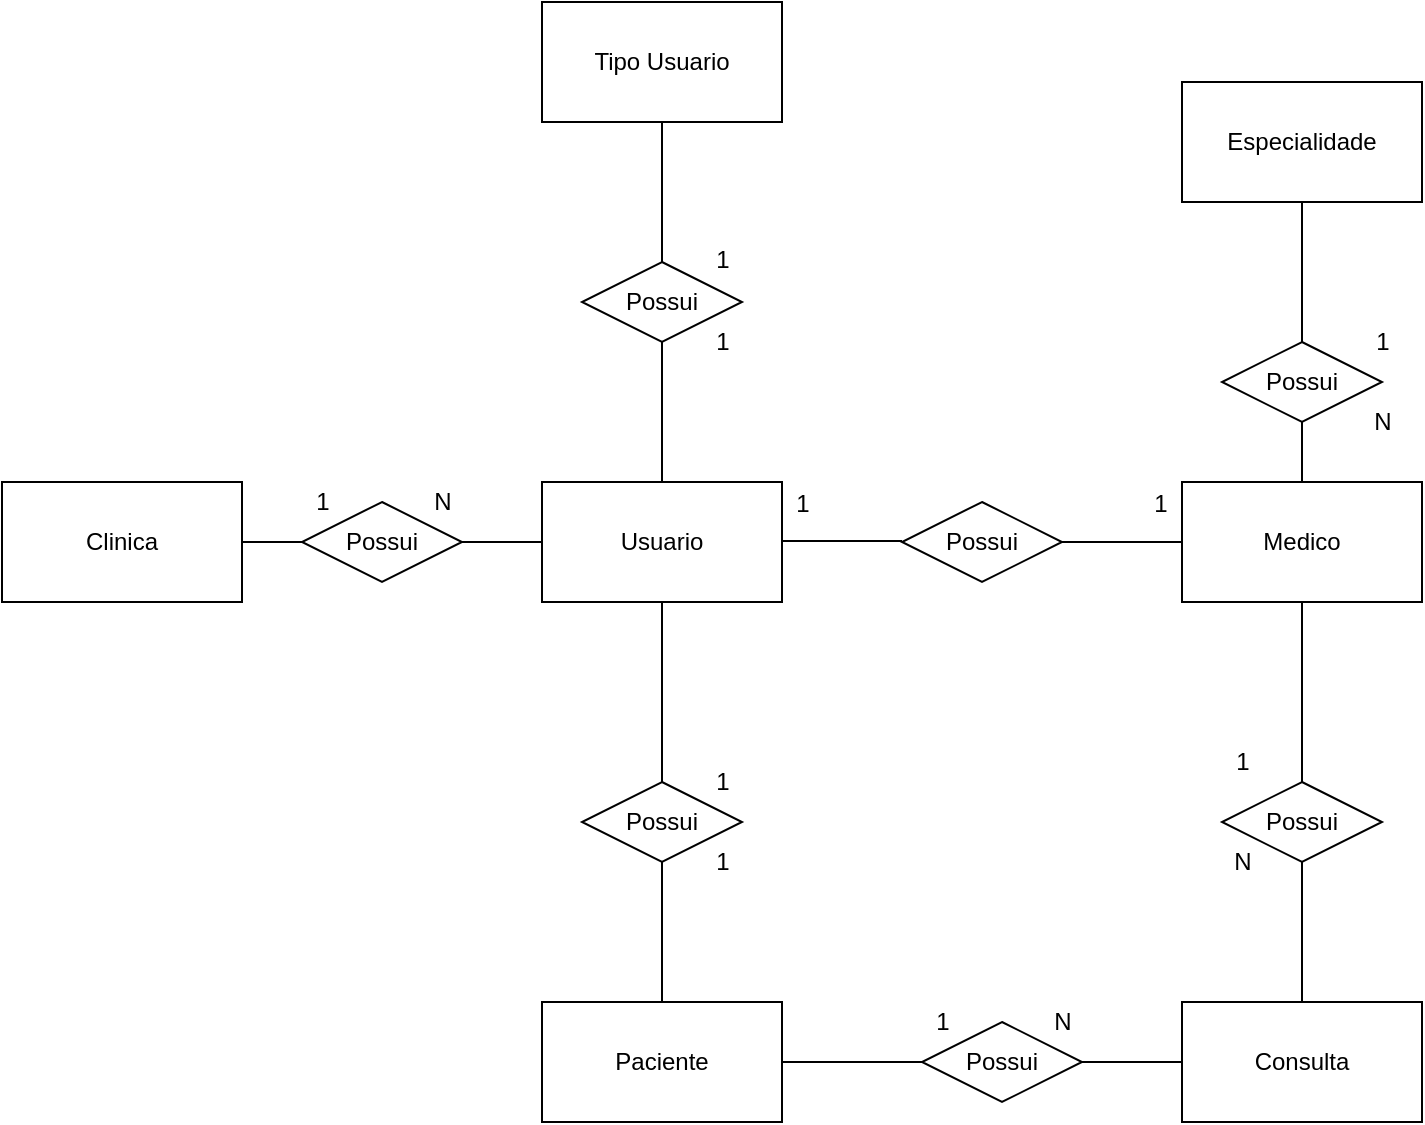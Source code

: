 <mxfile version="12.6.6" type="device" pages="2"><diagram id="WvT5JTVjB7hv9wCeDwk1" name="Conceitual"><mxGraphModel dx="1038" dy="531" grid="1" gridSize="10" guides="1" tooltips="1" connect="1" arrows="1" fold="1" page="1" pageScale="1" pageWidth="827" pageHeight="1169" math="0" shadow="0"><root><mxCell id="0"/><mxCell id="1" parent="0"/><mxCell id="wUeRzMFlO6gkI0YP7PS1-1" value="Tipo Usuario" style="rounded=0;whiteSpace=wrap;html=1;" parent="1" vertex="1"><mxGeometry x="300" y="20" width="120" height="60" as="geometry"/></mxCell><mxCell id="wUeRzMFlO6gkI0YP7PS1-10" value="Paciente" style="rounded=0;whiteSpace=wrap;html=1;" parent="1" vertex="1"><mxGeometry x="300" y="520" width="120" height="60" as="geometry"/></mxCell><mxCell id="wUeRzMFlO6gkI0YP7PS1-13" value="Clinica" style="rounded=0;whiteSpace=wrap;html=1;" parent="1" vertex="1"><mxGeometry x="30" y="260" width="120" height="60" as="geometry"/></mxCell><mxCell id="wUeRzMFlO6gkI0YP7PS1-17" value="Medico" style="rounded=0;whiteSpace=wrap;html=1;" parent="1" vertex="1"><mxGeometry x="620" y="260" width="120" height="60" as="geometry"/></mxCell><mxCell id="wUeRzMFlO6gkI0YP7PS1-18" value="Especialidade" style="rounded=0;whiteSpace=wrap;html=1;" parent="1" vertex="1"><mxGeometry x="620" y="60" width="120" height="60" as="geometry"/></mxCell><mxCell id="wUeRzMFlO6gkI0YP7PS1-23" value="Possui" style="rhombus;whiteSpace=wrap;html=1;" parent="1" vertex="1"><mxGeometry x="320" y="150" width="80" height="40" as="geometry"/></mxCell><mxCell id="wUeRzMFlO6gkI0YP7PS1-24" value="Possui" style="rhombus;whiteSpace=wrap;html=1;" parent="1" vertex="1"><mxGeometry x="640" y="190" width="80" height="40" as="geometry"/></mxCell><mxCell id="wUeRzMFlO6gkI0YP7PS1-25" style="edgeStyle=orthogonalEdgeStyle;rounded=0;orthogonalLoop=1;jettySize=auto;html=1;exitX=0.5;exitY=1;exitDx=0;exitDy=0;" parent="1" source="wUeRzMFlO6gkI0YP7PS1-1" target="wUeRzMFlO6gkI0YP7PS1-1" edge="1"><mxGeometry relative="1" as="geometry"/></mxCell><mxCell id="wUeRzMFlO6gkI0YP7PS1-28" value="" style="endArrow=none;html=1;entryX=1;entryY=0.5;entryDx=0;entryDy=0;" parent="1" source="wUeRzMFlO6gkI0YP7PS1-40" target="wUeRzMFlO6gkI0YP7PS1-13" edge="1"><mxGeometry width="50" height="50" relative="1" as="geometry"><mxPoint x="100" y="280" as="sourcePoint"/><mxPoint x="90" y="610" as="targetPoint"/></mxGeometry></mxCell><mxCell id="wUeRzMFlO6gkI0YP7PS1-29" value="Usuario" style="rounded=0;whiteSpace=wrap;html=1;" parent="1" vertex="1"><mxGeometry x="300" y="260" width="120" height="60" as="geometry"/></mxCell><mxCell id="wUeRzMFlO6gkI0YP7PS1-30" value="" style="endArrow=none;html=1;entryX=1;entryY=0.5;entryDx=0;entryDy=0;exitX=0;exitY=0.5;exitDx=0;exitDy=0;" parent="1" edge="1"><mxGeometry width="50" height="50" relative="1" as="geometry"><mxPoint x="480" y="289.5" as="sourcePoint"/><mxPoint x="420" y="289.5" as="targetPoint"/></mxGeometry></mxCell><mxCell id="wUeRzMFlO6gkI0YP7PS1-31" value="" style="endArrow=none;html=1;exitX=0.5;exitY=1;exitDx=0;exitDy=0;" parent="1" source="wUeRzMFlO6gkI0YP7PS1-18" target="wUeRzMFlO6gkI0YP7PS1-24" edge="1"><mxGeometry width="50" height="50" relative="1" as="geometry"><mxPoint x="689.5" y="130" as="sourcePoint"/><mxPoint x="689.5" y="190" as="targetPoint"/></mxGeometry></mxCell><mxCell id="wUeRzMFlO6gkI0YP7PS1-37" value="" style="endArrow=none;html=1;" parent="1" source="wUeRzMFlO6gkI0YP7PS1-29" edge="1"><mxGeometry width="50" height="50" relative="1" as="geometry"><mxPoint x="40" y="640" as="sourcePoint"/><mxPoint x="360" y="190" as="targetPoint"/></mxGeometry></mxCell><mxCell id="wUeRzMFlO6gkI0YP7PS1-38" value="" style="endArrow=none;html=1;" parent="1" edge="1"><mxGeometry width="50" height="50" relative="1" as="geometry"><mxPoint x="360" y="80" as="sourcePoint"/><mxPoint x="360" y="150" as="targetPoint"/></mxGeometry></mxCell><mxCell id="wUeRzMFlO6gkI0YP7PS1-40" value="Possui" style="rhombus;whiteSpace=wrap;html=1;" parent="1" vertex="1"><mxGeometry x="180" y="270" width="80" height="40" as="geometry"/></mxCell><mxCell id="wUeRzMFlO6gkI0YP7PS1-41" value="" style="endArrow=none;html=1;entryX=1;entryY=0.5;entryDx=0;entryDy=0;" parent="1" source="wUeRzMFlO6gkI0YP7PS1-29" target="wUeRzMFlO6gkI0YP7PS1-40" edge="1"><mxGeometry width="50" height="50" relative="1" as="geometry"><mxPoint x="100" y="280" as="sourcePoint"/><mxPoint x="100" y="180" as="targetPoint"/></mxGeometry></mxCell><mxCell id="wUeRzMFlO6gkI0YP7PS1-42" value="" style="endArrow=none;html=1;entryX=0.5;entryY=1;entryDx=0;entryDy=0;exitX=0.5;exitY=0;exitDx=0;exitDy=0;" parent="1" source="wUeRzMFlO6gkI0YP7PS1-44" target="wUeRzMFlO6gkI0YP7PS1-29" edge="1"><mxGeometry width="50" height="50" relative="1" as="geometry"><mxPoint x="400" y="410" as="sourcePoint"/><mxPoint x="90" y="590" as="targetPoint"/></mxGeometry></mxCell><mxCell id="wUeRzMFlO6gkI0YP7PS1-44" value="Possui" style="rhombus;whiteSpace=wrap;html=1;" parent="1" vertex="1"><mxGeometry x="320" y="410" width="80" height="40" as="geometry"/></mxCell><mxCell id="wUeRzMFlO6gkI0YP7PS1-45" value="" style="endArrow=none;html=1;exitX=0.5;exitY=0;exitDx=0;exitDy=0;entryX=0.5;entryY=1;entryDx=0;entryDy=0;" parent="1" source="wUeRzMFlO6gkI0YP7PS1-10" target="wUeRzMFlO6gkI0YP7PS1-44" edge="1"><mxGeometry width="50" height="50" relative="1" as="geometry"><mxPoint x="350" y="490" as="sourcePoint"/><mxPoint x="400" y="440" as="targetPoint"/></mxGeometry></mxCell><mxCell id="wUeRzMFlO6gkI0YP7PS1-46" value="Possui" style="rhombus;whiteSpace=wrap;html=1;" parent="1" vertex="1"><mxGeometry x="480" y="270" width="80" height="40" as="geometry"/></mxCell><mxCell id="wUeRzMFlO6gkI0YP7PS1-48" value="" style="endArrow=none;html=1;entryX=1;entryY=0.5;entryDx=0;entryDy=0;" parent="1" source="wUeRzMFlO6gkI0YP7PS1-17" target="wUeRzMFlO6gkI0YP7PS1-46" edge="1"><mxGeometry width="50" height="50" relative="1" as="geometry"><mxPoint x="40" y="620" as="sourcePoint"/><mxPoint x="90" y="570" as="targetPoint"/></mxGeometry></mxCell><mxCell id="wUeRzMFlO6gkI0YP7PS1-49" value="" style="endArrow=none;html=1;entryX=0.5;entryY=1;entryDx=0;entryDy=0;" parent="1" source="wUeRzMFlO6gkI0YP7PS1-17" target="wUeRzMFlO6gkI0YP7PS1-24" edge="1"><mxGeometry width="50" height="50" relative="1" as="geometry"><mxPoint x="40" y="610" as="sourcePoint"/><mxPoint x="90" y="570" as="targetPoint"/></mxGeometry></mxCell><mxCell id="wUeRzMFlO6gkI0YP7PS1-50" value="Possui" style="rhombus;whiteSpace=wrap;html=1;" parent="1" vertex="1"><mxGeometry x="640" y="410" width="80" height="40" as="geometry"/></mxCell><mxCell id="wUeRzMFlO6gkI0YP7PS1-54" value="Consulta" style="rounded=0;whiteSpace=wrap;html=1;" parent="1" vertex="1"><mxGeometry x="620" y="520" width="120" height="60" as="geometry"/></mxCell><mxCell id="wUeRzMFlO6gkI0YP7PS1-55" value="Possui" style="rhombus;whiteSpace=wrap;html=1;" parent="1" vertex="1"><mxGeometry x="490" y="530" width="80" height="40" as="geometry"/></mxCell><mxCell id="wUeRzMFlO6gkI0YP7PS1-56" value="" style="endArrow=none;html=1;entryX=1;entryY=0.5;entryDx=0;entryDy=0;exitX=0;exitY=0.5;exitDx=0;exitDy=0;" parent="1" source="wUeRzMFlO6gkI0YP7PS1-55" target="wUeRzMFlO6gkI0YP7PS1-10" edge="1"><mxGeometry width="50" height="50" relative="1" as="geometry"><mxPoint x="40" y="620" as="sourcePoint"/><mxPoint x="90" y="570" as="targetPoint"/></mxGeometry></mxCell><mxCell id="wUeRzMFlO6gkI0YP7PS1-57" value="" style="endArrow=none;html=1;entryX=1;entryY=0.5;entryDx=0;entryDy=0;" parent="1" source="wUeRzMFlO6gkI0YP7PS1-54" target="wUeRzMFlO6gkI0YP7PS1-55" edge="1"><mxGeometry width="50" height="50" relative="1" as="geometry"><mxPoint x="40" y="620" as="sourcePoint"/><mxPoint x="90" y="570" as="targetPoint"/></mxGeometry></mxCell><mxCell id="wUeRzMFlO6gkI0YP7PS1-58" value="1" style="text;html=1;align=center;verticalAlign=middle;resizable=0;points=[];autosize=1;" parent="1" vertex="1"><mxGeometry x="180" y="260" width="20" height="20" as="geometry"/></mxCell><mxCell id="wUeRzMFlO6gkI0YP7PS1-59" value="N" style="text;html=1;align=center;verticalAlign=middle;resizable=0;points=[];autosize=1;" parent="1" vertex="1"><mxGeometry x="240" y="260" width="20" height="20" as="geometry"/></mxCell><mxCell id="wUeRzMFlO6gkI0YP7PS1-60" value="" style="endArrow=none;html=1;entryX=0.5;entryY=1;entryDx=0;entryDy=0;exitX=0.5;exitY=0;exitDx=0;exitDy=0;" parent="1" source="wUeRzMFlO6gkI0YP7PS1-50" target="wUeRzMFlO6gkI0YP7PS1-17" edge="1"><mxGeometry width="50" height="50" relative="1" as="geometry"><mxPoint x="30" y="630" as="sourcePoint"/><mxPoint x="80" y="580" as="targetPoint"/></mxGeometry></mxCell><mxCell id="wUeRzMFlO6gkI0YP7PS1-61" value="" style="endArrow=none;html=1;entryX=0.5;entryY=1;entryDx=0;entryDy=0;exitX=0.5;exitY=0;exitDx=0;exitDy=0;" parent="1" source="wUeRzMFlO6gkI0YP7PS1-54" target="wUeRzMFlO6gkI0YP7PS1-50" edge="1"><mxGeometry width="50" height="50" relative="1" as="geometry"><mxPoint x="30" y="650" as="sourcePoint"/><mxPoint x="80" y="600" as="targetPoint"/></mxGeometry></mxCell><mxCell id="wUeRzMFlO6gkI0YP7PS1-63" value="1" style="text;html=1;align=center;verticalAlign=middle;resizable=0;points=[];autosize=1;" parent="1" vertex="1"><mxGeometry x="420" y="261" width="20" height="20" as="geometry"/></mxCell><mxCell id="wUeRzMFlO6gkI0YP7PS1-64" value="1" style="text;html=1;align=center;verticalAlign=middle;resizable=0;points=[];autosize=1;" parent="1" vertex="1"><mxGeometry x="599" y="261" width="20" height="20" as="geometry"/></mxCell><mxCell id="wUeRzMFlO6gkI0YP7PS1-65" value="1" style="text;html=1;align=center;verticalAlign=middle;resizable=0;points=[];autosize=1;" parent="1" vertex="1"><mxGeometry x="380" y="400" width="20" height="20" as="geometry"/></mxCell><mxCell id="wUeRzMFlO6gkI0YP7PS1-66" value="1" style="text;html=1;align=center;verticalAlign=middle;resizable=0;points=[];autosize=1;" parent="1" vertex="1"><mxGeometry x="490" y="520" width="20" height="20" as="geometry"/></mxCell><mxCell id="wUeRzMFlO6gkI0YP7PS1-68" value="N" style="text;html=1;align=center;verticalAlign=middle;resizable=0;points=[];autosize=1;" parent="1" vertex="1"><mxGeometry x="550" y="520" width="20" height="20" as="geometry"/></mxCell><mxCell id="wUeRzMFlO6gkI0YP7PS1-69" value="N" style="text;html=1;align=center;verticalAlign=middle;resizable=0;points=[];autosize=1;" parent="1" vertex="1"><mxGeometry x="640" y="440" width="20" height="20" as="geometry"/></mxCell><mxCell id="wUeRzMFlO6gkI0YP7PS1-70" value="1" style="text;html=1;align=center;verticalAlign=middle;resizable=0;points=[];autosize=1;" parent="1" vertex="1"><mxGeometry x="640" y="390" width="20" height="20" as="geometry"/></mxCell><mxCell id="wUeRzMFlO6gkI0YP7PS1-71" value="1" style="text;html=1;align=center;verticalAlign=middle;resizable=0;points=[];autosize=1;" parent="1" vertex="1"><mxGeometry x="380" y="440" width="20" height="20" as="geometry"/></mxCell><mxCell id="wUeRzMFlO6gkI0YP7PS1-72" value="N" style="text;html=1;align=center;verticalAlign=middle;resizable=0;points=[];autosize=1;" parent="1" vertex="1"><mxGeometry x="710" y="220" width="20" height="20" as="geometry"/></mxCell><mxCell id="wUeRzMFlO6gkI0YP7PS1-73" value="1" style="text;html=1;align=center;verticalAlign=middle;resizable=0;points=[];autosize=1;" parent="1" vertex="1"><mxGeometry x="710" y="180" width="20" height="20" as="geometry"/></mxCell><mxCell id="wUeRzMFlO6gkI0YP7PS1-74" value="1" style="text;html=1;align=center;verticalAlign=middle;resizable=0;points=[];autosize=1;" parent="1" vertex="1"><mxGeometry x="380" y="180" width="20" height="20" as="geometry"/></mxCell><mxCell id="wUeRzMFlO6gkI0YP7PS1-75" value="1" style="text;html=1;align=center;verticalAlign=middle;resizable=0;points=[];autosize=1;" parent="1" vertex="1"><mxGeometry x="380" y="139" width="20" height="20" as="geometry"/></mxCell></root></mxGraphModel></diagram><diagram id="KxpGelvy-yGIOFces__P" name="Logico"><mxGraphModel dx="1038" dy="531" grid="1" gridSize="10" guides="1" tooltips="1" connect="1" arrows="1" fold="1" page="1" pageScale="1" pageWidth="827" pageHeight="1169" math="0" shadow="0"><root><mxCell id="F1RfVELAnKRmUP7LTdrf-0"/><mxCell id="F1RfVELAnKRmUP7LTdrf-1" parent="F1RfVELAnKRmUP7LTdrf-0"/><mxCell id="R0Do3Ips8L2oSlbl3UPe-1" value="" style="verticalLabelPosition=bottom;verticalAlign=top;html=1;shape=mxgraph.basic.rect;fillColor2=none;strokeWidth=1;size=20;indent=5;" vertex="1" parent="F1RfVELAnKRmUP7LTdrf-1"><mxGeometry x="20" y="660" width="120" height="60" as="geometry"/></mxCell></root></mxGraphModel></diagram></mxfile>